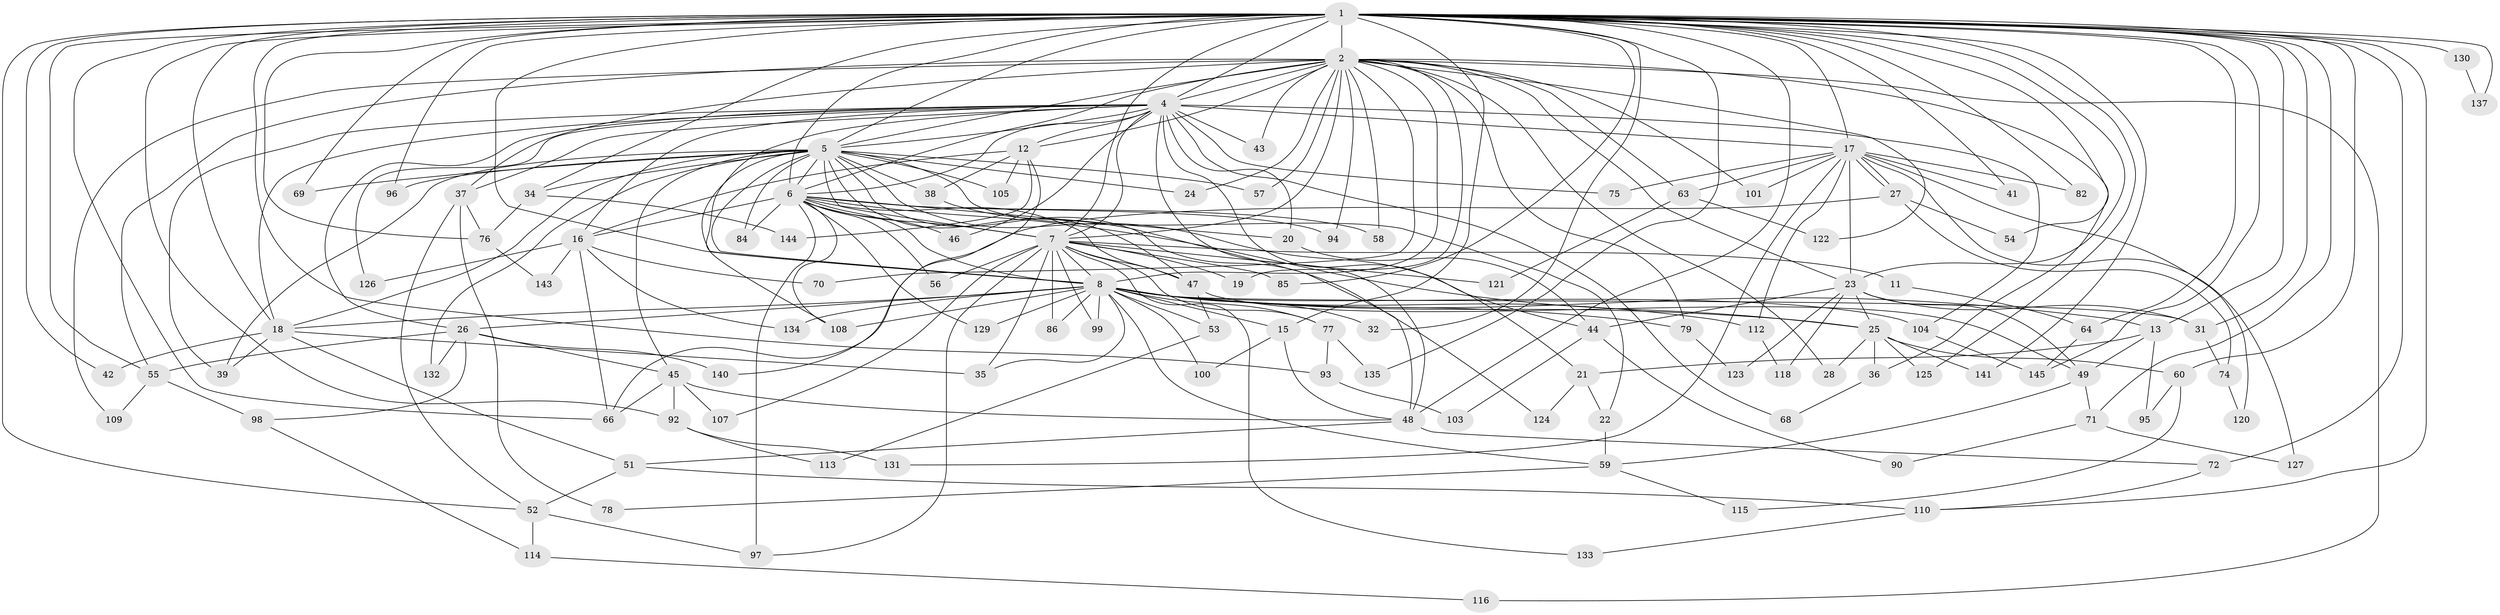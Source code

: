 // Generated by graph-tools (version 1.1) at 2025/23/03/03/25 07:23:36]
// undirected, 114 vertices, 257 edges
graph export_dot {
graph [start="1"]
  node [color=gray90,style=filled];
  1 [super="+10"];
  2 [super="+3"];
  4 [super="+14"];
  5 [super="+33"];
  6 [super="+73"];
  7 [super="+9"];
  8 [super="+102"];
  11;
  12;
  13;
  15;
  16 [super="+61"];
  17 [super="+62"];
  18 [super="+29"];
  19;
  20;
  21;
  22;
  23 [super="+40"];
  24;
  25 [super="+30"];
  26 [super="+106"];
  27 [super="+136"];
  28;
  31;
  32;
  34;
  35 [super="+128"];
  36;
  37;
  38 [super="+88"];
  39 [super="+89"];
  41;
  42;
  43;
  44 [super="+50"];
  45 [super="+119"];
  46;
  47 [super="+91"];
  48 [super="+81"];
  49 [super="+67"];
  51;
  52 [super="+65"];
  53;
  54;
  55 [super="+87"];
  56;
  57;
  58;
  59 [super="+138"];
  60;
  63;
  64;
  66 [super="+83"];
  68;
  69;
  70;
  71;
  72;
  74;
  75;
  76 [super="+80"];
  77;
  78;
  79;
  82;
  84;
  85;
  86;
  90;
  92;
  93;
  94;
  95;
  96;
  97 [super="+111"];
  98;
  99;
  100;
  101;
  103;
  104 [super="+146"];
  105;
  107;
  108 [super="+117"];
  109;
  110 [super="+142"];
  112;
  113;
  114;
  115;
  116;
  118;
  120;
  121;
  122;
  123;
  124;
  125;
  126;
  127;
  129;
  130;
  131;
  132;
  133;
  134;
  135 [super="+139"];
  137;
  140;
  141;
  143;
  144;
  145;
  1 -- 2 [weight=4];
  1 -- 4 [weight=2];
  1 -- 5 [weight=2];
  1 -- 6 [weight=3];
  1 -- 7 [weight=4];
  1 -- 8 [weight=2];
  1 -- 15;
  1 -- 17;
  1 -- 23;
  1 -- 32;
  1 -- 34;
  1 -- 41;
  1 -- 42;
  1 -- 48;
  1 -- 52;
  1 -- 64;
  1 -- 71;
  1 -- 72;
  1 -- 85;
  1 -- 92;
  1 -- 96;
  1 -- 130 [weight=2];
  1 -- 135 [weight=2];
  1 -- 145;
  1 -- 66;
  1 -- 69;
  1 -- 137;
  1 -- 13;
  1 -- 141;
  1 -- 82;
  1 -- 93;
  1 -- 31;
  1 -- 54;
  1 -- 60;
  1 -- 125;
  1 -- 55;
  1 -- 110;
  1 -- 18;
  1 -- 76;
  2 -- 4 [weight=2];
  2 -- 5 [weight=2];
  2 -- 6 [weight=2];
  2 -- 7 [weight=4];
  2 -- 8 [weight=2];
  2 -- 23;
  2 -- 24;
  2 -- 28;
  2 -- 43;
  2 -- 55;
  2 -- 58;
  2 -- 63;
  2 -- 79;
  2 -- 94;
  2 -- 109;
  2 -- 116;
  2 -- 122;
  2 -- 70;
  2 -- 12;
  2 -- 19;
  2 -- 36;
  2 -- 37;
  2 -- 101;
  2 -- 57;
  4 -- 5;
  4 -- 6;
  4 -- 7 [weight=3];
  4 -- 8;
  4 -- 12;
  4 -- 16;
  4 -- 17;
  4 -- 18;
  4 -- 20;
  4 -- 21;
  4 -- 26;
  4 -- 37;
  4 -- 39;
  4 -- 43;
  4 -- 46;
  4 -- 68;
  4 -- 75;
  4 -- 104;
  4 -- 126;
  4 -- 48;
  5 -- 6;
  5 -- 7 [weight=2];
  5 -- 8;
  5 -- 22;
  5 -- 24;
  5 -- 34;
  5 -- 38;
  5 -- 39;
  5 -- 44;
  5 -- 45;
  5 -- 57;
  5 -- 69;
  5 -- 84;
  5 -- 96;
  5 -- 105;
  5 -- 124;
  5 -- 132;
  5 -- 18;
  5 -- 47;
  5 -- 108;
  6 -- 7 [weight=2];
  6 -- 8;
  6 -- 16;
  6 -- 20;
  6 -- 25;
  6 -- 46;
  6 -- 47;
  6 -- 56;
  6 -- 58;
  6 -- 84;
  6 -- 94;
  6 -- 97;
  6 -- 108;
  6 -- 129;
  7 -- 8 [weight=2];
  7 -- 11 [weight=2];
  7 -- 56;
  7 -- 86;
  7 -- 133;
  7 -- 77;
  7 -- 19;
  7 -- 85;
  7 -- 97;
  7 -- 99;
  7 -- 107;
  7 -- 121;
  7 -- 35;
  7 -- 47;
  8 -- 13;
  8 -- 15;
  8 -- 18;
  8 -- 25;
  8 -- 26;
  8 -- 31;
  8 -- 32;
  8 -- 35;
  8 -- 53;
  8 -- 77;
  8 -- 79;
  8 -- 86;
  8 -- 99;
  8 -- 100;
  8 -- 104;
  8 -- 108;
  8 -- 112;
  8 -- 129;
  8 -- 134;
  8 -- 59;
  11 -- 64;
  12 -- 38;
  12 -- 105;
  12 -- 140;
  12 -- 144;
  12 -- 16;
  13 -- 21;
  13 -- 49;
  13 -- 95;
  15 -- 48;
  15 -- 100;
  16 -- 70;
  16 -- 126;
  16 -- 134;
  16 -- 66;
  16 -- 143;
  17 -- 27;
  17 -- 27;
  17 -- 41;
  17 -- 63;
  17 -- 75;
  17 -- 82;
  17 -- 101;
  17 -- 112;
  17 -- 120;
  17 -- 127;
  17 -- 131;
  17 -- 23;
  18 -- 35;
  18 -- 42;
  18 -- 51;
  18 -- 39;
  20 -- 44;
  21 -- 22;
  21 -- 124;
  22 -- 59;
  23 -- 44;
  23 -- 49;
  23 -- 118;
  23 -- 25;
  23 -- 123;
  23 -- 31;
  25 -- 28;
  25 -- 36;
  25 -- 60;
  25 -- 141;
  25 -- 125;
  26 -- 45;
  26 -- 55;
  26 -- 132;
  26 -- 140;
  26 -- 98;
  27 -- 54;
  27 -- 74;
  27 -- 66;
  31 -- 74;
  34 -- 76;
  34 -- 144;
  36 -- 68;
  37 -- 76;
  37 -- 78;
  37 -- 52;
  38 -- 48;
  44 -- 90;
  44 -- 103;
  45 -- 92;
  45 -- 107;
  45 -- 66;
  45 -- 48;
  47 -- 53;
  47 -- 49;
  48 -- 51;
  48 -- 72;
  49 -- 59;
  49 -- 71;
  51 -- 52;
  51 -- 110;
  52 -- 114;
  52 -- 97;
  53 -- 113;
  55 -- 98 [weight=2];
  55 -- 109;
  59 -- 78;
  59 -- 115;
  60 -- 95;
  60 -- 115;
  63 -- 121;
  63 -- 122;
  64 -- 145;
  71 -- 90;
  71 -- 127;
  72 -- 110;
  74 -- 120;
  76 -- 143;
  77 -- 93;
  77 -- 135;
  79 -- 123;
  92 -- 113;
  92 -- 131;
  93 -- 103;
  98 -- 114;
  104 -- 145;
  110 -- 133;
  112 -- 118;
  114 -- 116;
  130 -- 137;
}
